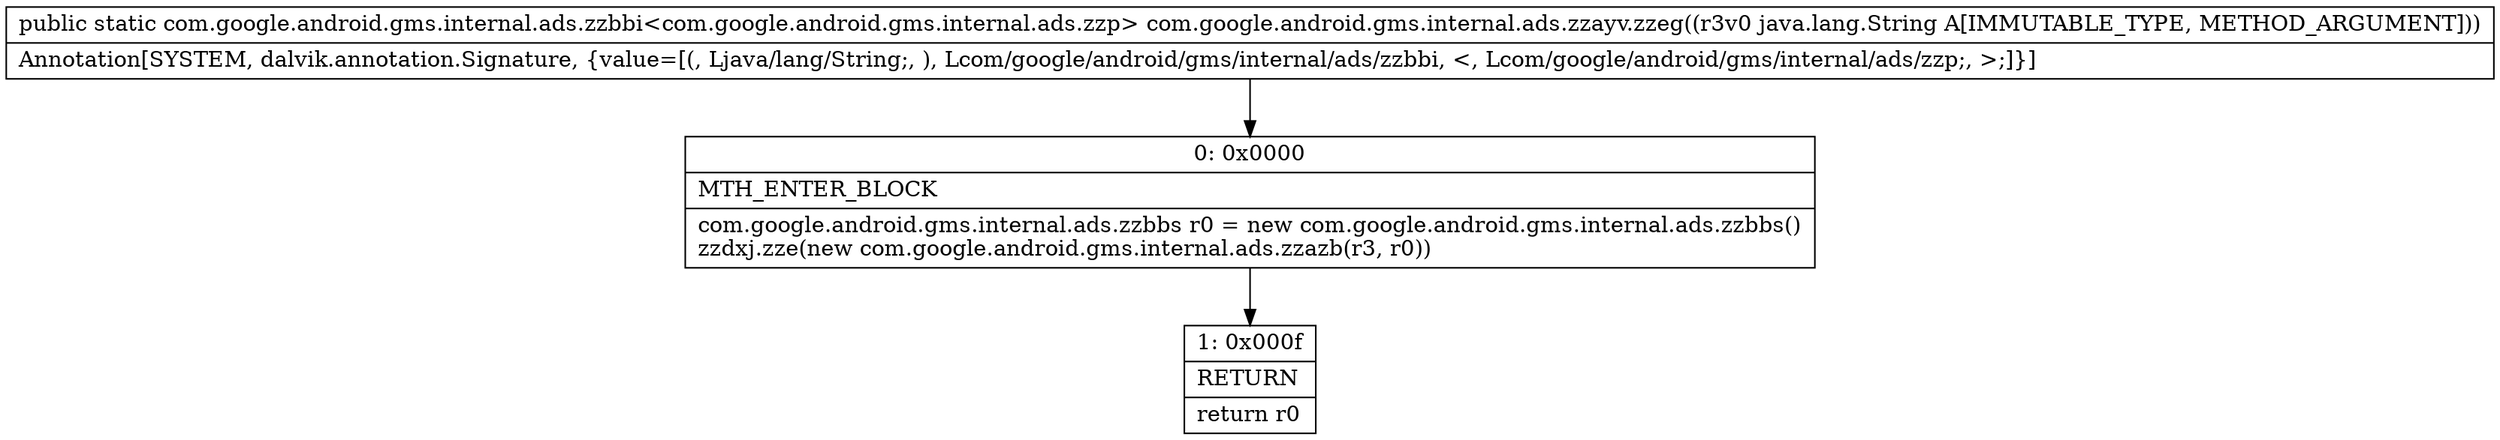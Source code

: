 digraph "CFG forcom.google.android.gms.internal.ads.zzayv.zzeg(Ljava\/lang\/String;)Lcom\/google\/android\/gms\/internal\/ads\/zzbbi;" {
Node_0 [shape=record,label="{0\:\ 0x0000|MTH_ENTER_BLOCK\l|com.google.android.gms.internal.ads.zzbbs r0 = new com.google.android.gms.internal.ads.zzbbs()\lzzdxj.zze(new com.google.android.gms.internal.ads.zzazb(r3, r0))\l}"];
Node_1 [shape=record,label="{1\:\ 0x000f|RETURN\l|return r0\l}"];
MethodNode[shape=record,label="{public static com.google.android.gms.internal.ads.zzbbi\<com.google.android.gms.internal.ads.zzp\> com.google.android.gms.internal.ads.zzayv.zzeg((r3v0 java.lang.String A[IMMUTABLE_TYPE, METHOD_ARGUMENT]))  | Annotation[SYSTEM, dalvik.annotation.Signature, \{value=[(, Ljava\/lang\/String;, ), Lcom\/google\/android\/gms\/internal\/ads\/zzbbi, \<, Lcom\/google\/android\/gms\/internal\/ads\/zzp;, \>;]\}]\l}"];
MethodNode -> Node_0;
Node_0 -> Node_1;
}

